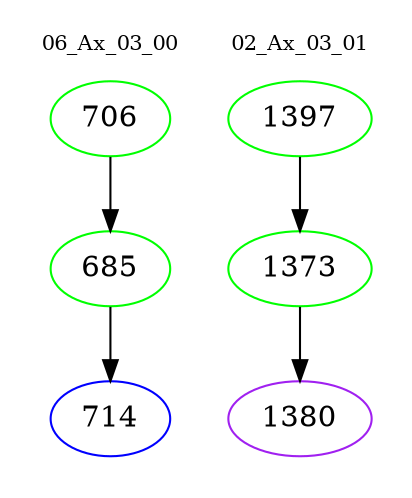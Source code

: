digraph{
subgraph cluster_0 {
color = white
label = "06_Ax_03_00";
fontsize=10;
T0_706 [label="706", color="green"]
T0_706 -> T0_685 [color="black"]
T0_685 [label="685", color="green"]
T0_685 -> T0_714 [color="black"]
T0_714 [label="714", color="blue"]
}
subgraph cluster_1 {
color = white
label = "02_Ax_03_01";
fontsize=10;
T1_1397 [label="1397", color="green"]
T1_1397 -> T1_1373 [color="black"]
T1_1373 [label="1373", color="green"]
T1_1373 -> T1_1380 [color="black"]
T1_1380 [label="1380", color="purple"]
}
}

